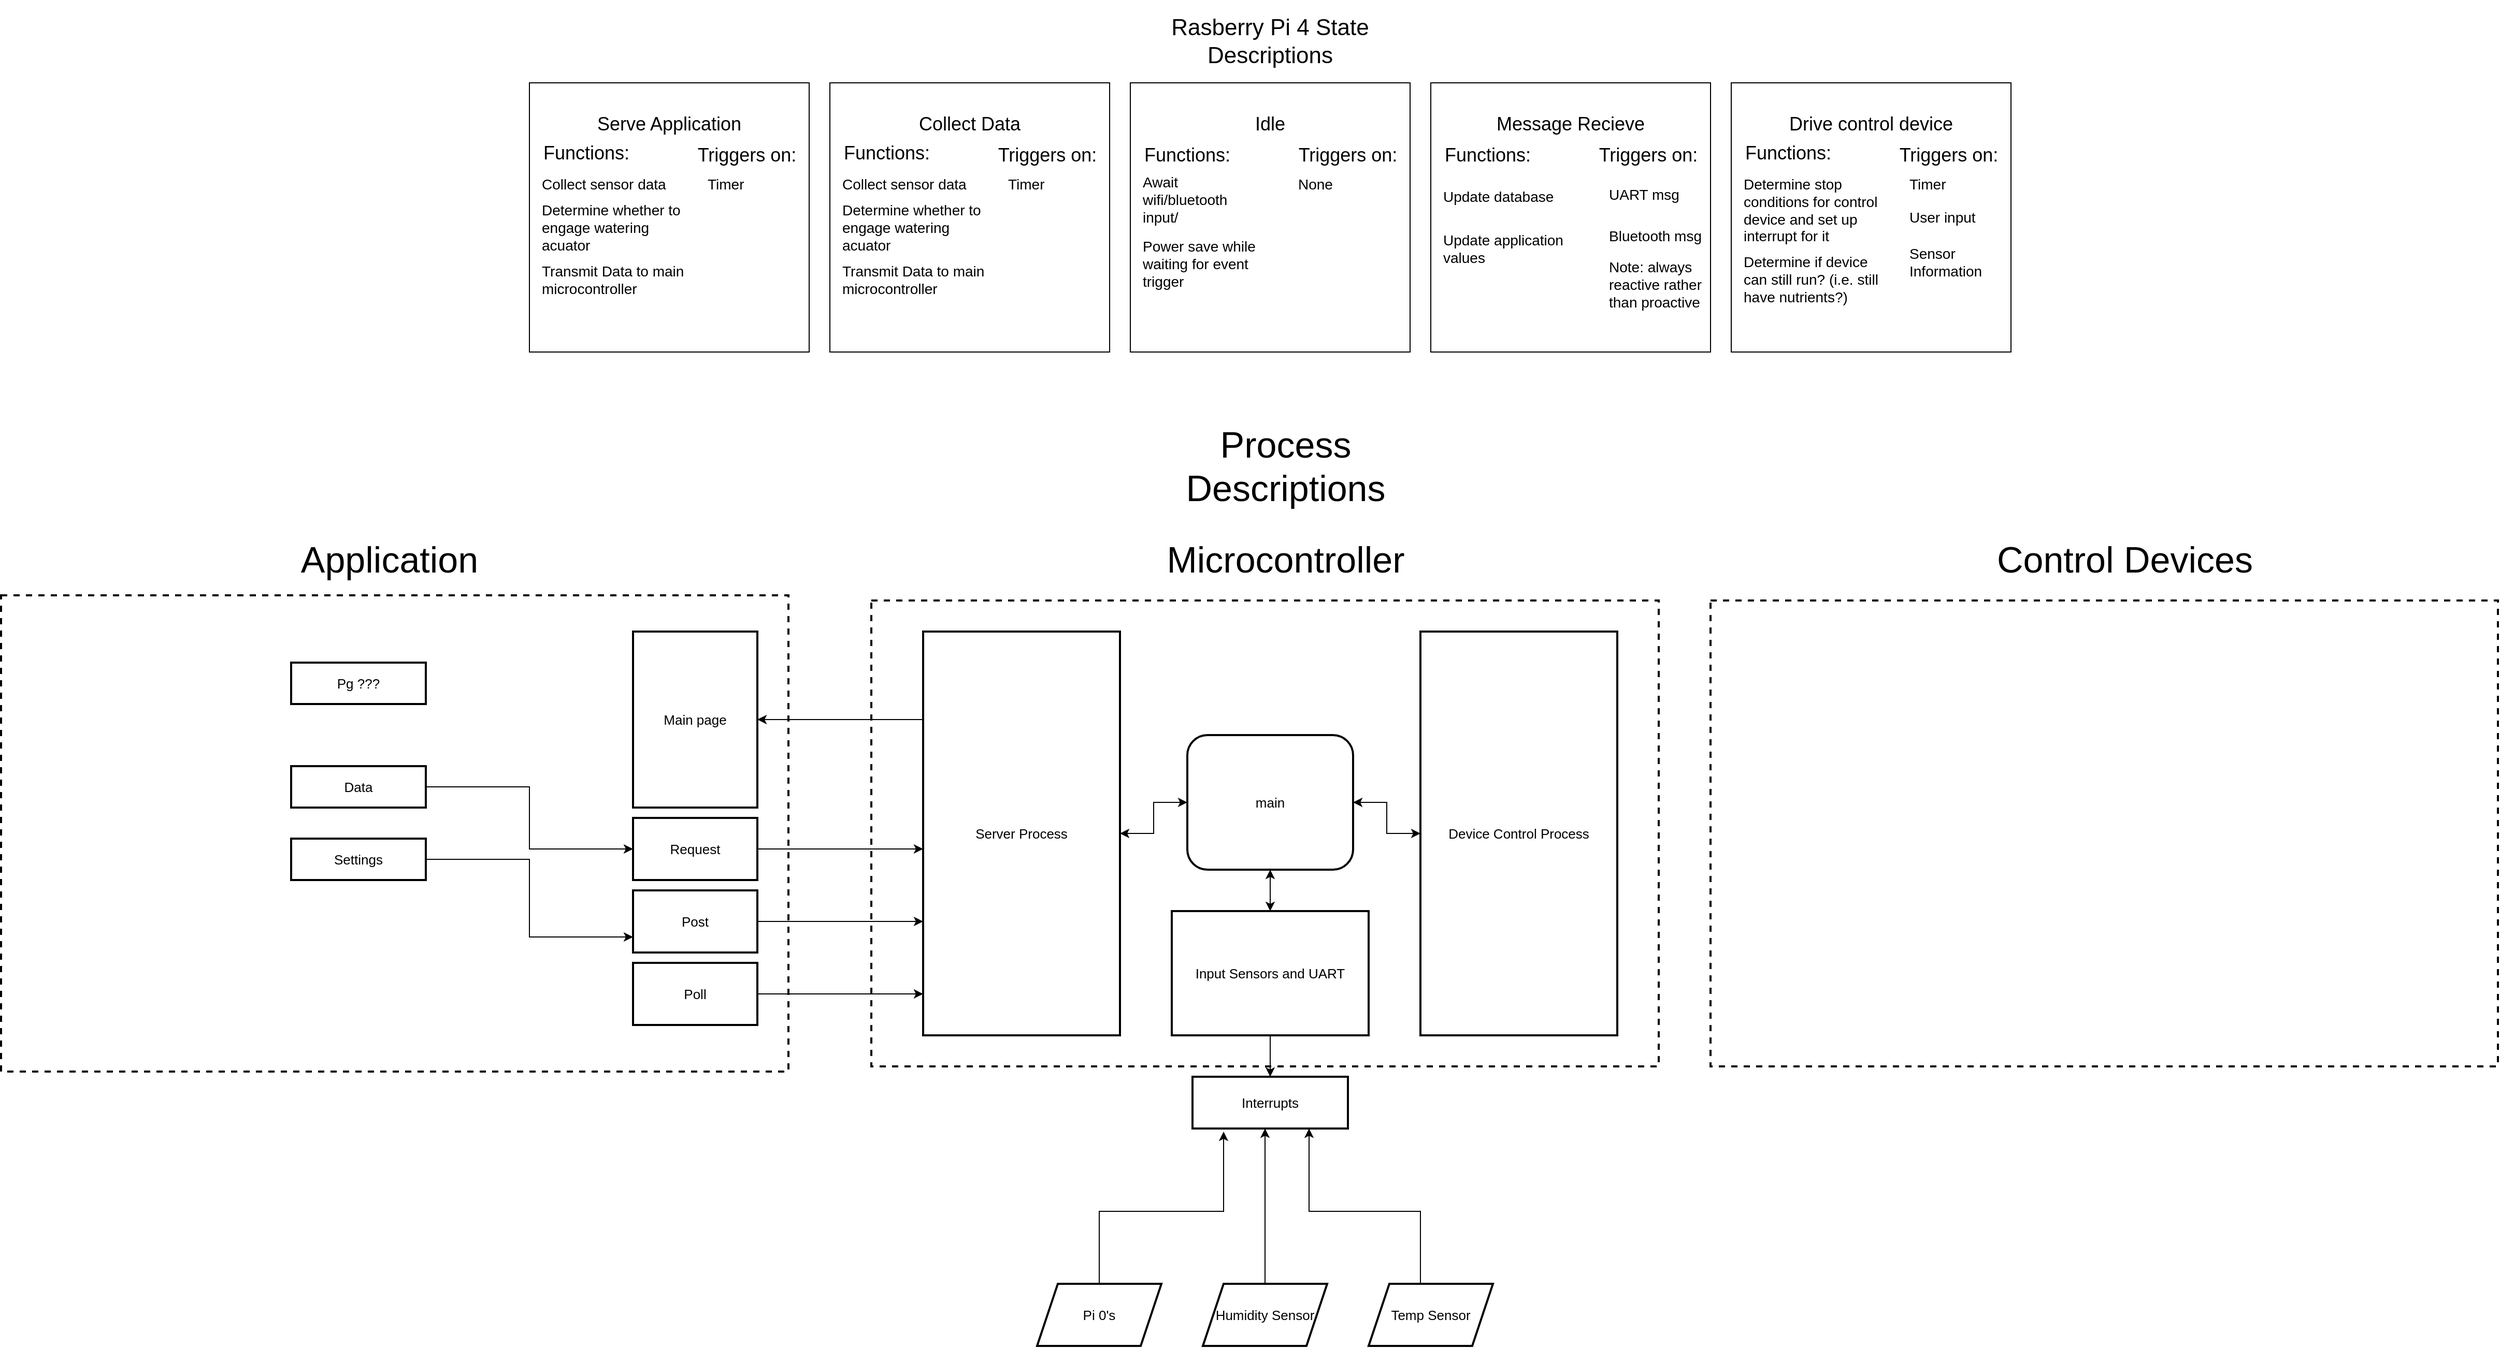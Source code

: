 <mxfile version="13.7.9" type="github">
  <diagram id="QLvcNtkyFLMQ6eaHcRJF" name="Page-1">
    <mxGraphModel dx="2865" dy="1150" grid="1" gridSize="10" guides="1" tooltips="1" connect="1" arrows="1" fold="1" page="1" pageScale="1" pageWidth="850" pageHeight="1100" math="0" shadow="0">
      <root>
        <mxCell id="0" />
        <mxCell id="1" parent="0" />
        <mxCell id="N01aK8XhvqNWcXPDAk_N-31" value="" style="text;html=1;fillColor=none;align=center;verticalAlign=middle;whiteSpace=wrap;rounded=0;strokeColor=#000000;dashed=1;strokeWidth=2;" vertex="1" parent="1">
          <mxGeometry x="-800" y="575" width="760" height="460" as="geometry" />
        </mxCell>
        <mxCell id="N01aK8XhvqNWcXPDAk_N-32" value="" style="text;html=1;fillColor=none;align=center;verticalAlign=middle;whiteSpace=wrap;rounded=0;strokeColor=#000000;dashed=1;strokeWidth=2;" vertex="1" parent="1">
          <mxGeometry x="40" y="580" width="760" height="450" as="geometry" />
        </mxCell>
        <mxCell id="N01aK8XhvqNWcXPDAk_N-24" value="&lt;font style=&quot;font-size: 22px&quot;&gt;Rasberry Pi 4 State Descriptions&lt;br&gt;&lt;/font&gt;" style="text;html=1;strokeColor=none;fillColor=none;align=center;verticalAlign=middle;whiteSpace=wrap;rounded=0;fontSize=18;" vertex="1" parent="1">
          <mxGeometry x="320" width="210" height="80" as="geometry" />
        </mxCell>
        <mxCell id="N01aK8XhvqNWcXPDAk_N-28" value="Application" style="text;html=1;strokeColor=none;fillColor=none;align=center;verticalAlign=middle;whiteSpace=wrap;rounded=0;fontSize=35;" vertex="1" parent="1">
          <mxGeometry x="-530" y="500" width="210" height="80" as="geometry" />
        </mxCell>
        <mxCell id="N01aK8XhvqNWcXPDAk_N-33" value="Microcontroller" style="text;html=1;strokeColor=none;fillColor=none;align=center;verticalAlign=middle;whiteSpace=wrap;rounded=0;fontSize=35;" vertex="1" parent="1">
          <mxGeometry x="310" y="500" width="260" height="80" as="geometry" />
        </mxCell>
        <mxCell id="N01aK8XhvqNWcXPDAk_N-52" value="" style="group" vertex="1" connectable="0" parent="1">
          <mxGeometry y="80" width="270" height="260" as="geometry" />
        </mxCell>
        <mxCell id="N01aK8XhvqNWcXPDAk_N-2" value="" style="rounded=0;whiteSpace=wrap;html=1;fontSize=14;" vertex="1" parent="N01aK8XhvqNWcXPDAk_N-52">
          <mxGeometry width="270" height="260" as="geometry" />
        </mxCell>
        <mxCell id="N01aK8XhvqNWcXPDAk_N-7" value="Collect Data" style="text;html=1;strokeColor=none;fillColor=none;align=center;verticalAlign=middle;whiteSpace=wrap;rounded=0;fontSize=18;" vertex="1" parent="N01aK8XhvqNWcXPDAk_N-52">
          <mxGeometry y="20" width="270" height="40" as="geometry" />
        </mxCell>
        <mxCell id="N01aK8XhvqNWcXPDAk_N-11" value="Collect sensor data" style="text;html=1;strokeColor=none;fillColor=none;align=left;verticalAlign=middle;whiteSpace=wrap;rounded=0;fontSize=14;" vertex="1" parent="N01aK8XhvqNWcXPDAk_N-52">
          <mxGeometry x="10" y="85" width="140" height="25" as="geometry" />
        </mxCell>
        <mxCell id="N01aK8XhvqNWcXPDAk_N-12" value="Determine whether to engage watering acuator" style="text;html=1;strokeColor=none;fillColor=none;align=left;verticalAlign=middle;whiteSpace=wrap;rounded=0;fontSize=14;" vertex="1" parent="N01aK8XhvqNWcXPDAk_N-52">
          <mxGeometry x="10" y="110" width="140" height="60" as="geometry" />
        </mxCell>
        <mxCell id="N01aK8XhvqNWcXPDAk_N-13" value="Functions:" style="text;html=1;strokeColor=none;fillColor=none;align=center;verticalAlign=middle;whiteSpace=wrap;rounded=0;fontSize=18;" vertex="1" parent="N01aK8XhvqNWcXPDAk_N-52">
          <mxGeometry y="47.5" width="110" height="40" as="geometry" />
        </mxCell>
        <mxCell id="N01aK8XhvqNWcXPDAk_N-19" value="Triggers on:" style="text;html=1;strokeColor=none;fillColor=none;align=center;verticalAlign=middle;whiteSpace=wrap;rounded=0;fontSize=18;" vertex="1" parent="N01aK8XhvqNWcXPDAk_N-52">
          <mxGeometry x="150" y="50" width="120" height="40" as="geometry" />
        </mxCell>
        <mxCell id="N01aK8XhvqNWcXPDAk_N-20" value="Timer" style="text;html=1;strokeColor=none;fillColor=none;align=left;verticalAlign=middle;whiteSpace=wrap;rounded=0;fontSize=14;" vertex="1" parent="N01aK8XhvqNWcXPDAk_N-52">
          <mxGeometry x="170" y="85" width="100" height="25" as="geometry" />
        </mxCell>
        <mxCell id="N01aK8XhvqNWcXPDAk_N-21" value="Transmit Data to main microcontroller" style="text;html=1;strokeColor=none;fillColor=none;align=left;verticalAlign=middle;whiteSpace=wrap;rounded=0;fontSize=14;" vertex="1" parent="N01aK8XhvqNWcXPDAk_N-52">
          <mxGeometry x="10" y="170" width="140" height="40" as="geometry" />
        </mxCell>
        <mxCell id="N01aK8XhvqNWcXPDAk_N-62" value="" style="group" vertex="1" connectable="0" parent="1">
          <mxGeometry x="-290" y="80" width="270" height="260" as="geometry" />
        </mxCell>
        <mxCell id="N01aK8XhvqNWcXPDAk_N-63" value="" style="rounded=0;whiteSpace=wrap;html=1;fontSize=14;" vertex="1" parent="N01aK8XhvqNWcXPDAk_N-62">
          <mxGeometry width="270" height="260" as="geometry" />
        </mxCell>
        <mxCell id="N01aK8XhvqNWcXPDAk_N-64" value="Serve Application" style="text;html=1;strokeColor=none;fillColor=none;align=center;verticalAlign=middle;whiteSpace=wrap;rounded=0;fontSize=18;" vertex="1" parent="N01aK8XhvqNWcXPDAk_N-62">
          <mxGeometry y="20" width="270" height="40" as="geometry" />
        </mxCell>
        <mxCell id="N01aK8XhvqNWcXPDAk_N-65" value="Collect sensor data" style="text;html=1;strokeColor=none;fillColor=none;align=left;verticalAlign=middle;whiteSpace=wrap;rounded=0;fontSize=14;" vertex="1" parent="N01aK8XhvqNWcXPDAk_N-62">
          <mxGeometry x="10" y="85" width="140" height="25" as="geometry" />
        </mxCell>
        <mxCell id="N01aK8XhvqNWcXPDAk_N-66" value="Determine whether to engage watering acuator" style="text;html=1;strokeColor=none;fillColor=none;align=left;verticalAlign=middle;whiteSpace=wrap;rounded=0;fontSize=14;" vertex="1" parent="N01aK8XhvqNWcXPDAk_N-62">
          <mxGeometry x="10" y="110" width="140" height="60" as="geometry" />
        </mxCell>
        <mxCell id="N01aK8XhvqNWcXPDAk_N-67" value="Functions:" style="text;html=1;strokeColor=none;fillColor=none;align=center;verticalAlign=middle;whiteSpace=wrap;rounded=0;fontSize=18;" vertex="1" parent="N01aK8XhvqNWcXPDAk_N-62">
          <mxGeometry y="47.5" width="110" height="40" as="geometry" />
        </mxCell>
        <mxCell id="N01aK8XhvqNWcXPDAk_N-68" value="Triggers on:" style="text;html=1;strokeColor=none;fillColor=none;align=center;verticalAlign=middle;whiteSpace=wrap;rounded=0;fontSize=18;" vertex="1" parent="N01aK8XhvqNWcXPDAk_N-62">
          <mxGeometry x="150" y="50" width="120" height="40" as="geometry" />
        </mxCell>
        <mxCell id="N01aK8XhvqNWcXPDAk_N-69" value="Timer" style="text;html=1;strokeColor=none;fillColor=none;align=left;verticalAlign=middle;whiteSpace=wrap;rounded=0;fontSize=14;" vertex="1" parent="N01aK8XhvqNWcXPDAk_N-62">
          <mxGeometry x="170" y="85" width="100" height="25" as="geometry" />
        </mxCell>
        <mxCell id="N01aK8XhvqNWcXPDAk_N-70" value="Transmit Data to main microcontroller" style="text;html=1;strokeColor=none;fillColor=none;align=left;verticalAlign=middle;whiteSpace=wrap;rounded=0;fontSize=14;" vertex="1" parent="N01aK8XhvqNWcXPDAk_N-62">
          <mxGeometry x="10" y="170" width="140" height="40" as="geometry" />
        </mxCell>
        <mxCell id="N01aK8XhvqNWcXPDAk_N-71" value="" style="group" vertex="1" connectable="0" parent="1">
          <mxGeometry x="290" y="80" width="270" height="260" as="geometry" />
        </mxCell>
        <mxCell id="N01aK8XhvqNWcXPDAk_N-3" value="" style="rounded=0;whiteSpace=wrap;html=1;fontSize=14;" vertex="1" parent="N01aK8XhvqNWcXPDAk_N-71">
          <mxGeometry width="270" height="260" as="geometry" />
        </mxCell>
        <mxCell id="N01aK8XhvqNWcXPDAk_N-4" value="Idle " style="text;html=1;strokeColor=none;fillColor=none;align=center;verticalAlign=middle;whiteSpace=wrap;rounded=0;fontSize=18;" vertex="1" parent="N01aK8XhvqNWcXPDAk_N-71">
          <mxGeometry y="20" width="270" height="40" as="geometry" />
        </mxCell>
        <mxCell id="N01aK8XhvqNWcXPDAk_N-5" value="Await wifi/bluetooth input/" style="text;html=1;strokeColor=none;fillColor=none;align=left;verticalAlign=middle;whiteSpace=wrap;rounded=0;fontSize=14;" vertex="1" parent="N01aK8XhvqNWcXPDAk_N-71">
          <mxGeometry x="10" y="85" width="120" height="55" as="geometry" />
        </mxCell>
        <mxCell id="N01aK8XhvqNWcXPDAk_N-6" value="&lt;div align=&quot;left&quot;&gt;&lt;font style=&quot;font-size: 14px&quot;&gt;Power save while waiting for event trigger&lt;br&gt;&lt;/font&gt;&lt;/div&gt;" style="text;html=1;strokeColor=none;fillColor=none;align=left;verticalAlign=middle;whiteSpace=wrap;rounded=0;fontSize=14;" vertex="1" parent="N01aK8XhvqNWcXPDAk_N-71">
          <mxGeometry x="10" y="150" width="140" height="50" as="geometry" />
        </mxCell>
        <mxCell id="N01aK8XhvqNWcXPDAk_N-8" value="Functions:" style="text;html=1;strokeColor=none;fillColor=none;align=center;verticalAlign=middle;whiteSpace=wrap;rounded=0;fontSize=18;" vertex="1" parent="N01aK8XhvqNWcXPDAk_N-71">
          <mxGeometry y="50" width="110" height="40" as="geometry" />
        </mxCell>
        <mxCell id="N01aK8XhvqNWcXPDAk_N-17" value="Triggers on:" style="text;html=1;strokeColor=none;fillColor=none;align=center;verticalAlign=middle;whiteSpace=wrap;rounded=0;fontSize=18;" vertex="1" parent="N01aK8XhvqNWcXPDAk_N-71">
          <mxGeometry x="150" y="50" width="120" height="40" as="geometry" />
        </mxCell>
        <mxCell id="N01aK8XhvqNWcXPDAk_N-18" value="None" style="text;html=1;strokeColor=none;fillColor=none;align=left;verticalAlign=middle;whiteSpace=wrap;rounded=0;fontSize=14;" vertex="1" parent="N01aK8XhvqNWcXPDAk_N-71">
          <mxGeometry x="160" y="85" width="110" height="25" as="geometry" />
        </mxCell>
        <mxCell id="N01aK8XhvqNWcXPDAk_N-72" value="" style="group" vertex="1" connectable="0" parent="1">
          <mxGeometry x="580" y="80" width="270" height="260" as="geometry" />
        </mxCell>
        <mxCell id="N01aK8XhvqNWcXPDAk_N-1" value="" style="rounded=0;whiteSpace=wrap;html=1;fontSize=14;" vertex="1" parent="N01aK8XhvqNWcXPDAk_N-72">
          <mxGeometry width="270" height="260" as="geometry" />
        </mxCell>
        <mxCell id="N01aK8XhvqNWcXPDAk_N-9" value="Update database" style="text;html=1;strokeColor=none;fillColor=none;align=left;verticalAlign=middle;whiteSpace=wrap;rounded=0;fontSize=14;" vertex="1" parent="N01aK8XhvqNWcXPDAk_N-72">
          <mxGeometry x="10" y="90" width="130" height="40" as="geometry" />
        </mxCell>
        <mxCell id="N01aK8XhvqNWcXPDAk_N-10" value="Functions:" style="text;html=1;strokeColor=none;fillColor=none;align=center;verticalAlign=middle;whiteSpace=wrap;rounded=0;fontSize=18;" vertex="1" parent="N01aK8XhvqNWcXPDAk_N-72">
          <mxGeometry y="50" width="110" height="40" as="geometry" />
        </mxCell>
        <mxCell id="N01aK8XhvqNWcXPDAk_N-14" value="Message Recieve" style="text;html=1;strokeColor=none;fillColor=none;align=center;verticalAlign=middle;whiteSpace=wrap;rounded=0;fontSize=18;" vertex="1" parent="N01aK8XhvqNWcXPDAk_N-72">
          <mxGeometry y="20" width="270" height="40" as="geometry" />
        </mxCell>
        <mxCell id="N01aK8XhvqNWcXPDAk_N-16" value="Update application values" style="text;html=1;strokeColor=none;fillColor=none;align=left;verticalAlign=middle;whiteSpace=wrap;rounded=0;fontSize=14;" vertex="1" parent="N01aK8XhvqNWcXPDAk_N-72">
          <mxGeometry x="10" y="130" width="130" height="60" as="geometry" />
        </mxCell>
        <mxCell id="N01aK8XhvqNWcXPDAk_N-22" value="Triggers on:" style="text;html=1;strokeColor=none;fillColor=none;align=center;verticalAlign=middle;whiteSpace=wrap;rounded=0;fontSize=18;" vertex="1" parent="N01aK8XhvqNWcXPDAk_N-72">
          <mxGeometry x="150" y="50" width="120" height="40" as="geometry" />
        </mxCell>
        <mxCell id="N01aK8XhvqNWcXPDAk_N-23" value="UART msg" style="text;html=1;strokeColor=none;fillColor=none;align=left;verticalAlign=middle;whiteSpace=wrap;rounded=0;fontSize=14;" vertex="1" parent="N01aK8XhvqNWcXPDAk_N-72">
          <mxGeometry x="170" y="85" width="100" height="45" as="geometry" />
        </mxCell>
        <mxCell id="N01aK8XhvqNWcXPDAk_N-26" value="Bluetooth msg" style="text;html=1;strokeColor=none;fillColor=none;align=left;verticalAlign=middle;whiteSpace=wrap;rounded=0;fontSize=14;" vertex="1" parent="N01aK8XhvqNWcXPDAk_N-72">
          <mxGeometry x="170" y="125" width="100" height="45" as="geometry" />
        </mxCell>
        <mxCell id="N01aK8XhvqNWcXPDAk_N-116" value="Note: always reactive rather than proactive" style="text;html=1;strokeColor=none;fillColor=none;align=left;verticalAlign=middle;whiteSpace=wrap;rounded=0;fontSize=14;" vertex="1" parent="N01aK8XhvqNWcXPDAk_N-72">
          <mxGeometry x="170" y="170" width="100" height="50" as="geometry" />
        </mxCell>
        <mxCell id="N01aK8XhvqNWcXPDAk_N-74" value="" style="group" vertex="1" connectable="0" parent="1">
          <mxGeometry x="870" y="80" width="270" height="260" as="geometry" />
        </mxCell>
        <mxCell id="N01aK8XhvqNWcXPDAk_N-53" value="" style="group" vertex="1" connectable="0" parent="N01aK8XhvqNWcXPDAk_N-74">
          <mxGeometry width="270" height="260" as="geometry" />
        </mxCell>
        <mxCell id="N01aK8XhvqNWcXPDAk_N-54" value="" style="rounded=0;whiteSpace=wrap;html=1;fontSize=14;" vertex="1" parent="N01aK8XhvqNWcXPDAk_N-53">
          <mxGeometry width="270" height="260" as="geometry" />
        </mxCell>
        <mxCell id="N01aK8XhvqNWcXPDAk_N-55" value="Drive control device" style="text;html=1;strokeColor=none;fillColor=none;align=center;verticalAlign=middle;whiteSpace=wrap;rounded=0;fontSize=18;" vertex="1" parent="N01aK8XhvqNWcXPDAk_N-53">
          <mxGeometry y="20" width="270" height="40" as="geometry" />
        </mxCell>
        <mxCell id="N01aK8XhvqNWcXPDAk_N-56" value="Determine stop conditions for control device and set up interrupt for it" style="text;html=1;strokeColor=none;fillColor=none;align=left;verticalAlign=middle;whiteSpace=wrap;rounded=0;fontSize=14;" vertex="1" parent="N01aK8XhvqNWcXPDAk_N-53">
          <mxGeometry x="10" y="85" width="140" height="75" as="geometry" />
        </mxCell>
        <mxCell id="N01aK8XhvqNWcXPDAk_N-58" value="Functions:" style="text;html=1;strokeColor=none;fillColor=none;align=center;verticalAlign=middle;whiteSpace=wrap;rounded=0;fontSize=18;" vertex="1" parent="N01aK8XhvqNWcXPDAk_N-53">
          <mxGeometry y="47.5" width="110" height="40" as="geometry" />
        </mxCell>
        <mxCell id="N01aK8XhvqNWcXPDAk_N-59" value="Triggers on:" style="text;html=1;strokeColor=none;fillColor=none;align=center;verticalAlign=middle;whiteSpace=wrap;rounded=0;fontSize=18;" vertex="1" parent="N01aK8XhvqNWcXPDAk_N-53">
          <mxGeometry x="150" y="50" width="120" height="40" as="geometry" />
        </mxCell>
        <mxCell id="N01aK8XhvqNWcXPDAk_N-60" value="Timer" style="text;html=1;strokeColor=none;fillColor=none;align=left;verticalAlign=middle;whiteSpace=wrap;rounded=0;fontSize=14;" vertex="1" parent="N01aK8XhvqNWcXPDAk_N-53">
          <mxGeometry x="170" y="85" width="100" height="25" as="geometry" />
        </mxCell>
        <mxCell id="N01aK8XhvqNWcXPDAk_N-61" value="Determine if device can still run? (i.e. still have nutrients?)" style="text;html=1;strokeColor=none;fillColor=none;align=left;verticalAlign=middle;whiteSpace=wrap;rounded=0;fontSize=14;" vertex="1" parent="N01aK8XhvqNWcXPDAk_N-53">
          <mxGeometry x="10" y="160" width="140" height="60" as="geometry" />
        </mxCell>
        <mxCell id="N01aK8XhvqNWcXPDAk_N-73" value="User input" style="text;html=1;strokeColor=none;fillColor=none;align=left;verticalAlign=middle;whiteSpace=wrap;rounded=0;fontSize=14;" vertex="1" parent="N01aK8XhvqNWcXPDAk_N-53">
          <mxGeometry x="170" y="117.5" width="100" height="25" as="geometry" />
        </mxCell>
        <mxCell id="N01aK8XhvqNWcXPDAk_N-100" value="Sensor Information" style="text;html=1;strokeColor=none;fillColor=none;align=left;verticalAlign=middle;whiteSpace=wrap;rounded=0;fontSize=14;" vertex="1" parent="N01aK8XhvqNWcXPDAk_N-53">
          <mxGeometry x="170" y="160" width="100" height="25" as="geometry" />
        </mxCell>
        <mxCell id="N01aK8XhvqNWcXPDAk_N-126" value="" style="edgeStyle=orthogonalEdgeStyle;rounded=0;orthogonalLoop=1;jettySize=auto;html=1;fontSize=13;" edge="1" parent="1" source="N01aK8XhvqNWcXPDAk_N-88" target="N01aK8XhvqNWcXPDAk_N-118">
          <mxGeometry relative="1" as="geometry" />
        </mxCell>
        <mxCell id="N01aK8XhvqNWcXPDAk_N-127" value="" style="edgeStyle=orthogonalEdgeStyle;rounded=0;orthogonalLoop=1;jettySize=auto;html=1;fontSize=13;" edge="1" parent="1" source="N01aK8XhvqNWcXPDAk_N-88" target="N01aK8XhvqNWcXPDAk_N-120">
          <mxGeometry relative="1" as="geometry" />
        </mxCell>
        <mxCell id="N01aK8XhvqNWcXPDAk_N-128" value="" style="edgeStyle=orthogonalEdgeStyle;rounded=0;orthogonalLoop=1;jettySize=auto;html=1;fontSize=13;" edge="1" parent="1" source="N01aK8XhvqNWcXPDAk_N-88" target="N01aK8XhvqNWcXPDAk_N-117">
          <mxGeometry relative="1" as="geometry" />
        </mxCell>
        <mxCell id="N01aK8XhvqNWcXPDAk_N-88" value="main" style="rounded=1;whiteSpace=wrap;html=1;strokeColor=#000000;strokeWidth=2;fontSize=13;" vertex="1" parent="1">
          <mxGeometry x="345" y="710" width="160" height="130" as="geometry" />
        </mxCell>
        <mxCell id="N01aK8XhvqNWcXPDAk_N-132" style="edgeStyle=orthogonalEdgeStyle;rounded=0;orthogonalLoop=1;jettySize=auto;html=1;fontSize=13;" edge="1" parent="1" source="N01aK8XhvqNWcXPDAk_N-89">
          <mxGeometry relative="1" as="geometry">
            <mxPoint x="380" y="1093" as="targetPoint" />
            <Array as="points">
              <mxPoint x="260" y="1170" />
              <mxPoint x="380" y="1170" />
              <mxPoint x="380" y="1093" />
            </Array>
          </mxGeometry>
        </mxCell>
        <mxCell id="N01aK8XhvqNWcXPDAk_N-89" value="Pi 0&#39;s" style="shape=parallelogram;perimeter=parallelogramPerimeter;whiteSpace=wrap;html=1;fixedSize=1;strokeColor=#000000;strokeWidth=2;fontSize=13;" vertex="1" parent="1">
          <mxGeometry x="200" y="1240" width="120" height="60" as="geometry" />
        </mxCell>
        <mxCell id="N01aK8XhvqNWcXPDAk_N-139" style="edgeStyle=orthogonalEdgeStyle;rounded=0;orthogonalLoop=1;jettySize=auto;html=1;fontSize=13;" edge="1" parent="1" source="N01aK8XhvqNWcXPDAk_N-105" target="N01aK8XhvqNWcXPDAk_N-117">
          <mxGeometry relative="1" as="geometry">
            <Array as="points">
              <mxPoint x="70" y="820" />
              <mxPoint x="70" y="820" />
            </Array>
          </mxGeometry>
        </mxCell>
        <mxCell id="N01aK8XhvqNWcXPDAk_N-105" value="Request" style="rounded=0;whiteSpace=wrap;html=1;strokeColor=#000000;strokeWidth=2;fontSize=13;" vertex="1" parent="1">
          <mxGeometry x="-190" y="790" width="120" height="60" as="geometry" />
        </mxCell>
        <mxCell id="N01aK8XhvqNWcXPDAk_N-123" style="edgeStyle=orthogonalEdgeStyle;rounded=0;orthogonalLoop=1;jettySize=auto;html=1;entryX=0;entryY=0.5;entryDx=0;entryDy=0;fontSize=13;" edge="1" parent="1" source="N01aK8XhvqNWcXPDAk_N-117" target="N01aK8XhvqNWcXPDAk_N-88">
          <mxGeometry relative="1" as="geometry" />
        </mxCell>
        <mxCell id="N01aK8XhvqNWcXPDAk_N-136" value="" style="edgeStyle=orthogonalEdgeStyle;rounded=0;orthogonalLoop=1;jettySize=auto;html=1;fontSize=13;" edge="1" parent="1" source="N01aK8XhvqNWcXPDAk_N-117" target="N01aK8XhvqNWcXPDAk_N-135">
          <mxGeometry relative="1" as="geometry">
            <Array as="points">
              <mxPoint x="60" y="695" />
              <mxPoint x="60" y="695" />
            </Array>
          </mxGeometry>
        </mxCell>
        <mxCell id="N01aK8XhvqNWcXPDAk_N-117" value="Server Process" style="rounded=0;whiteSpace=wrap;html=1;strokeColor=#000000;strokeWidth=2;fontSize=13;" vertex="1" parent="1">
          <mxGeometry x="90" y="610" width="190" height="390" as="geometry" />
        </mxCell>
        <mxCell id="N01aK8XhvqNWcXPDAk_N-124" style="edgeStyle=orthogonalEdgeStyle;rounded=0;orthogonalLoop=1;jettySize=auto;html=1;fontSize=13;" edge="1" parent="1" source="N01aK8XhvqNWcXPDAk_N-118" target="N01aK8XhvqNWcXPDAk_N-88">
          <mxGeometry relative="1" as="geometry" />
        </mxCell>
        <mxCell id="N01aK8XhvqNWcXPDAk_N-118" value="Device Control Process" style="rounded=0;whiteSpace=wrap;html=1;strokeColor=#000000;strokeWidth=2;fontSize=13;" vertex="1" parent="1">
          <mxGeometry x="570" y="610" width="190" height="390" as="geometry" />
        </mxCell>
        <mxCell id="N01aK8XhvqNWcXPDAk_N-125" style="edgeStyle=orthogonalEdgeStyle;rounded=0;orthogonalLoop=1;jettySize=auto;html=1;fontSize=13;" edge="1" parent="1" source="N01aK8XhvqNWcXPDAk_N-120" target="N01aK8XhvqNWcXPDAk_N-88">
          <mxGeometry relative="1" as="geometry" />
        </mxCell>
        <mxCell id="N01aK8XhvqNWcXPDAk_N-131" value="" style="edgeStyle=orthogonalEdgeStyle;rounded=0;orthogonalLoop=1;jettySize=auto;html=1;fontSize=13;" edge="1" parent="1" source="N01aK8XhvqNWcXPDAk_N-120" target="N01aK8XhvqNWcXPDAk_N-130">
          <mxGeometry relative="1" as="geometry" />
        </mxCell>
        <mxCell id="N01aK8XhvqNWcXPDAk_N-120" value="Input Sensors and UART" style="rounded=0;whiteSpace=wrap;html=1;strokeColor=#000000;strokeWidth=2;fontSize=13;" vertex="1" parent="1">
          <mxGeometry x="330" y="880" width="190" height="120" as="geometry" />
        </mxCell>
        <mxCell id="N01aK8XhvqNWcXPDAk_N-129" value="Process Descriptions" style="text;html=1;strokeColor=none;fillColor=none;align=center;verticalAlign=middle;whiteSpace=wrap;rounded=0;fontSize=35;" vertex="1" parent="1">
          <mxGeometry x="310" y="410" width="260" height="80" as="geometry" />
        </mxCell>
        <mxCell id="N01aK8XhvqNWcXPDAk_N-130" value="Interrupts" style="rounded=0;whiteSpace=wrap;html=1;strokeColor=#000000;strokeWidth=2;fontSize=13;" vertex="1" parent="1">
          <mxGeometry x="350" y="1040" width="150" height="50" as="geometry" />
        </mxCell>
        <mxCell id="N01aK8XhvqNWcXPDAk_N-135" value="Main page " style="whiteSpace=wrap;html=1;rounded=0;fontSize=13;strokeWidth=2;" vertex="1" parent="1">
          <mxGeometry x="-190" y="610" width="120" height="170" as="geometry" />
        </mxCell>
        <mxCell id="N01aK8XhvqNWcXPDAk_N-140" value="" style="edgeStyle=orthogonalEdgeStyle;rounded=0;orthogonalLoop=1;jettySize=auto;html=1;fontSize=13;" edge="1" parent="1" source="N01aK8XhvqNWcXPDAk_N-137">
          <mxGeometry relative="1" as="geometry">
            <mxPoint x="90" y="890" as="targetPoint" />
            <Array as="points">
              <mxPoint x="90" y="890" />
            </Array>
          </mxGeometry>
        </mxCell>
        <mxCell id="N01aK8XhvqNWcXPDAk_N-137" value="Post" style="rounded=0;whiteSpace=wrap;html=1;strokeColor=#000000;strokeWidth=2;fontSize=13;" vertex="1" parent="1">
          <mxGeometry x="-190" y="860" width="120" height="60" as="geometry" />
        </mxCell>
        <mxCell id="N01aK8XhvqNWcXPDAk_N-141" value="" style="edgeStyle=orthogonalEdgeStyle;rounded=0;orthogonalLoop=1;jettySize=auto;html=1;fontSize=13;" edge="1" parent="1" source="N01aK8XhvqNWcXPDAk_N-138" target="N01aK8XhvqNWcXPDAk_N-117">
          <mxGeometry relative="1" as="geometry">
            <Array as="points">
              <mxPoint x="80" y="960" />
              <mxPoint x="80" y="960" />
            </Array>
          </mxGeometry>
        </mxCell>
        <mxCell id="N01aK8XhvqNWcXPDAk_N-138" value="Poll" style="rounded=0;whiteSpace=wrap;html=1;strokeColor=#000000;strokeWidth=2;fontSize=13;" vertex="1" parent="1">
          <mxGeometry x="-190" y="930" width="120" height="60" as="geometry" />
        </mxCell>
        <mxCell id="N01aK8XhvqNWcXPDAk_N-143" value="" style="edgeStyle=orthogonalEdgeStyle;rounded=0;orthogonalLoop=1;jettySize=auto;html=1;fontSize=13;" edge="1" parent="1" source="N01aK8XhvqNWcXPDAk_N-142" target="N01aK8XhvqNWcXPDAk_N-130">
          <mxGeometry relative="1" as="geometry">
            <Array as="points">
              <mxPoint x="420" y="1270" />
            </Array>
          </mxGeometry>
        </mxCell>
        <mxCell id="N01aK8XhvqNWcXPDAk_N-142" value="Humidity Sensor" style="shape=parallelogram;perimeter=parallelogramPerimeter;whiteSpace=wrap;html=1;fixedSize=1;strokeColor=#000000;strokeWidth=2;fontSize=13;" vertex="1" parent="1">
          <mxGeometry x="360" y="1240" width="120" height="60" as="geometry" />
        </mxCell>
        <mxCell id="N01aK8XhvqNWcXPDAk_N-145" style="edgeStyle=orthogonalEdgeStyle;rounded=0;orthogonalLoop=1;jettySize=auto;html=1;entryX=0.75;entryY=1;entryDx=0;entryDy=0;fontSize=13;" edge="1" parent="1" source="N01aK8XhvqNWcXPDAk_N-144" target="N01aK8XhvqNWcXPDAk_N-130">
          <mxGeometry relative="1" as="geometry">
            <Array as="points">
              <mxPoint x="570" y="1270" />
              <mxPoint x="570" y="1170" />
              <mxPoint x="463" y="1170" />
            </Array>
          </mxGeometry>
        </mxCell>
        <mxCell id="N01aK8XhvqNWcXPDAk_N-144" value="Temp Sensor" style="shape=parallelogram;perimeter=parallelogramPerimeter;whiteSpace=wrap;html=1;fixedSize=1;strokeColor=#000000;strokeWidth=2;fontSize=13;" vertex="1" parent="1">
          <mxGeometry x="520" y="1240" width="120" height="60" as="geometry" />
        </mxCell>
        <mxCell id="N01aK8XhvqNWcXPDAk_N-146" value="" style="text;html=1;fillColor=none;align=center;verticalAlign=middle;whiteSpace=wrap;rounded=0;strokeColor=#000000;dashed=1;strokeWidth=2;" vertex="1" parent="1">
          <mxGeometry x="850" y="580" width="760" height="450" as="geometry" />
        </mxCell>
        <mxCell id="N01aK8XhvqNWcXPDAk_N-147" value="Control Devices" style="text;html=1;strokeColor=none;fillColor=none;align=center;verticalAlign=middle;whiteSpace=wrap;rounded=0;fontSize=35;" vertex="1" parent="1">
          <mxGeometry x="1120" y="500" width="260" height="80" as="geometry" />
        </mxCell>
        <mxCell id="N01aK8XhvqNWcXPDAk_N-159" value="Pg 1" style="rounded=0;whiteSpace=wrap;html=1;strokeColor=#000000;strokeWidth=2;fontSize=13;" vertex="1" parent="1">
          <mxGeometry x="-520" y="640" width="130" height="40" as="geometry" />
        </mxCell>
        <mxCell id="N01aK8XhvqNWcXPDAk_N-160" value="Pg ???" style="rounded=0;whiteSpace=wrap;html=1;strokeColor=#000000;strokeWidth=2;fontSize=13;" vertex="1" parent="1">
          <mxGeometry x="-520" y="640" width="130" height="40" as="geometry" />
        </mxCell>
        <mxCell id="N01aK8XhvqNWcXPDAk_N-164" style="edgeStyle=orthogonalEdgeStyle;rounded=0;orthogonalLoop=1;jettySize=auto;html=1;entryX=0;entryY=0.75;entryDx=0;entryDy=0;fontSize=13;" edge="1" parent="1" source="N01aK8XhvqNWcXPDAk_N-161" target="N01aK8XhvqNWcXPDAk_N-137">
          <mxGeometry relative="1" as="geometry" />
        </mxCell>
        <mxCell id="N01aK8XhvqNWcXPDAk_N-161" value="Settings" style="rounded=0;whiteSpace=wrap;html=1;strokeColor=#000000;strokeWidth=2;fontSize=13;" vertex="1" parent="1">
          <mxGeometry x="-520" y="810" width="130" height="40" as="geometry" />
        </mxCell>
        <mxCell id="N01aK8XhvqNWcXPDAk_N-163" style="edgeStyle=orthogonalEdgeStyle;rounded=0;orthogonalLoop=1;jettySize=auto;html=1;entryX=0;entryY=0.5;entryDx=0;entryDy=0;fontSize=13;" edge="1" parent="1" source="N01aK8XhvqNWcXPDAk_N-162" target="N01aK8XhvqNWcXPDAk_N-105">
          <mxGeometry relative="1" as="geometry" />
        </mxCell>
        <mxCell id="N01aK8XhvqNWcXPDAk_N-162" value="Data" style="rounded=0;whiteSpace=wrap;html=1;strokeColor=#000000;strokeWidth=2;fontSize=13;" vertex="1" parent="1">
          <mxGeometry x="-520" y="740" width="130" height="40" as="geometry" />
        </mxCell>
      </root>
    </mxGraphModel>
  </diagram>
</mxfile>
